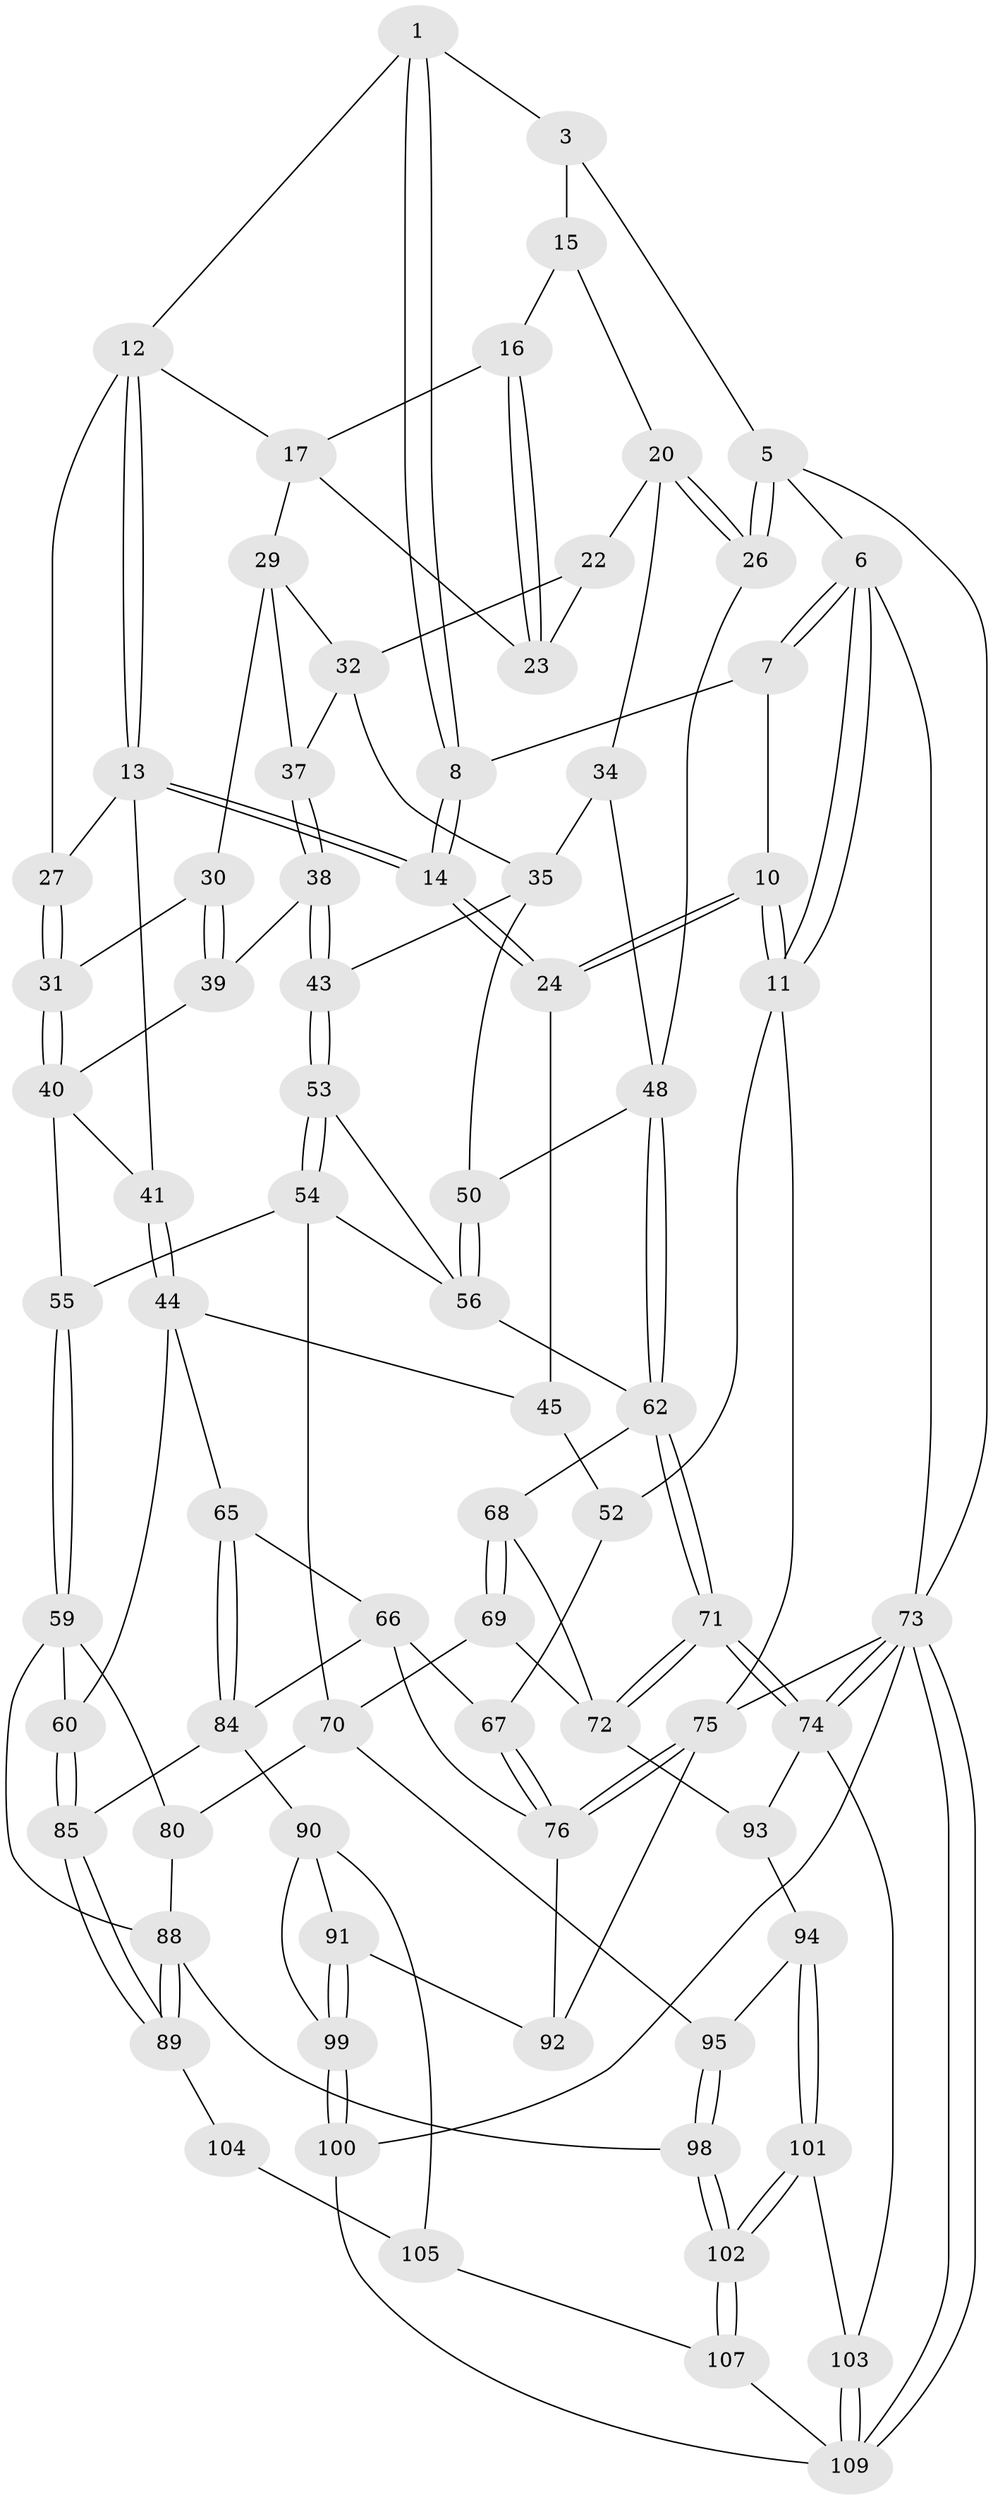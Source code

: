 // original degree distribution, {3: 0.01818181818181818, 4: 0.23636363636363636, 5: 0.5272727272727272, 6: 0.21818181818181817}
// Generated by graph-tools (version 1.1) at 2025/11/02/27/25 16:11:56]
// undirected, 77 vertices, 173 edges
graph export_dot {
graph [start="1"]
  node [color=gray90,style=filled];
  1 [pos="+0.24579489113707992+0",super="+2"];
  3 [pos="+0.7477698188656227+0",super="+4"];
  5 [pos="+1+0"];
  6 [pos="+0+0"];
  7 [pos="+0+0",super="+9"];
  8 [pos="+0.1865079389720038+0.03973354166558434"];
  10 [pos="+0+0.1602842222180459"];
  11 [pos="+0+0.16029778213897322",super="+51"];
  12 [pos="+0.4858989567989213+0",super="+18"];
  13 [pos="+0.22116489048144142+0.19613060485011924",super="+28"];
  14 [pos="+0.19913125082905508+0.19422469109959545"];
  15 [pos="+0.768646117210289+0.02330854277048661",super="+19"];
  16 [pos="+0.7678033865999159+0.02507190929064759"];
  17 [pos="+0.5413703795281012+0.13847446625881435",super="+25"];
  20 [pos="+0.9117870389522135+0.15427213697414685",super="+21"];
  22 [pos="+0.727622804363124+0.17792545347055114"];
  23 [pos="+0.7201408579900762+0.16323665732667883"];
  24 [pos="+0.18582867939067554+0.2075940171579089"];
  26 [pos="+1+0.2327468112052361"];
  27 [pos="+0.4109222985628815+0.21148560229310914"];
  29 [pos="+0.6014832310847086+0.25890458287861157",super="+33"];
  30 [pos="+0.5761835420908245+0.2766364152628011"];
  31 [pos="+0.5118017730314908+0.31025172058115114"];
  32 [pos="+0.7034556746017935+0.25873969668866503",super="+36"];
  34 [pos="+0.8549041101418755+0.2900660722590309"];
  35 [pos="+0.7674040283715516+0.31136660022311846",super="+42"];
  37 [pos="+0.6567407114420134+0.35239665552953203"];
  38 [pos="+0.6543449795772347+0.3855705878318852"];
  39 [pos="+0.6040619411495698+0.3939805995744314"];
  40 [pos="+0.5161043360526512+0.4133263931629909",super="+47"];
  41 [pos="+0.3813831687039322+0.3957459537494285"];
  43 [pos="+0.6757953852243194+0.40340045475286257"];
  44 [pos="+0.32848179528353016+0.4466660644248344",super="+61"];
  45 [pos="+0.30298216449288007+0.4277667803257718",super="+46"];
  48 [pos="+1+0.2866859468735522",super="+49"];
  50 [pos="+0.8634475910939884+0.4181408761575096"];
  52 [pos="+0.11949302527042249+0.3724762636512411",super="+58"];
  53 [pos="+0.6835368174405287+0.4431974374831643"];
  54 [pos="+0.5527971186199525+0.5173526347413878",super="+64"];
  55 [pos="+0.5240700732118724+0.5091267396341029"];
  56 [pos="+0.8677804196073565+0.43747446936774703",super="+57"];
  59 [pos="+0.45892743820309234+0.585067402860178",super="+81"];
  60 [pos="+0.32712937371253414+0.5329815626117563"];
  62 [pos="+1+0.5314406640859892",super="+63"];
  65 [pos="+0.2860275915638398+0.534597167212345"];
  66 [pos="+0.2004477884200722+0.5294421569298208",super="+82"];
  67 [pos="+0.10998953096865755+0.49486803016995434"];
  68 [pos="+0.8687606734167126+0.4441880341894555"];
  69 [pos="+0.761123333835713+0.6163261881601023"];
  70 [pos="+0.7047183417552031+0.6027838775077061",super="+79"];
  71 [pos="+1+0.7266139411731677"];
  72 [pos="+0.9174970111625297+0.5975502969300511",super="+87"];
  73 [pos="+1+1",super="+78"];
  74 [pos="+1+0.768183422172888",super="+96"];
  75 [pos="+0+0.5047680655614242",super="+77"];
  76 [pos="+0.09541294827863661+0.507967527028745",super="+83"];
  80 [pos="+0.6273939655622859+0.6682809559643874"];
  84 [pos="+0.21430703219566147+0.6559959194902725",super="+86"];
  85 [pos="+0.28783092874793953+0.7297010050114985"];
  88 [pos="+0.43716513176509136+0.7488044110375152",super="+97"];
  89 [pos="+0.3473994141549727+0.7547685050963082"];
  90 [pos="+0.2425381464667772+0.7378245230312044",super="+106"];
  91 [pos="+0.08942516846674875+0.6939414557606021"];
  92 [pos="+0.07353758770002036+0.6574438300419297"];
  93 [pos="+0.8055044736524483+0.7078332049035694"];
  94 [pos="+0.7182510311823814+0.7824441425741959"];
  95 [pos="+0.682613176140516+0.7483421358108423"];
  98 [pos="+0.5227179133269392+0.8330366290287368"];
  99 [pos="+0.025862953540556437+1"];
  100 [pos="+0+1"];
  101 [pos="+0.6911545174871122+0.8770149296319302"];
  102 [pos="+0.5548261965394521+0.940773984917601"];
  103 [pos="+0.8012416173670551+0.8865318319134079"];
  104 [pos="+0.3351205175043021+0.8030226094677269"];
  105 [pos="+0.31220605171550936+0.8807465659327448",super="+108"];
  107 [pos="+0.5159745176728697+1"];
  109 [pos="+1+1",super="+110"];
  1 -- 8;
  1 -- 8;
  1 -- 3;
  1 -- 12;
  3 -- 15 [weight=2];
  3 -- 5;
  5 -- 6;
  5 -- 26;
  5 -- 26;
  5 -- 73;
  6 -- 7;
  6 -- 7;
  6 -- 11;
  6 -- 11;
  6 -- 73;
  7 -- 8;
  7 -- 10;
  8 -- 14;
  8 -- 14;
  10 -- 11;
  10 -- 11;
  10 -- 24;
  10 -- 24;
  11 -- 75;
  11 -- 52;
  12 -- 13;
  12 -- 13;
  12 -- 17;
  12 -- 27;
  13 -- 14;
  13 -- 14;
  13 -- 41;
  13 -- 27;
  14 -- 24;
  14 -- 24;
  15 -- 16;
  15 -- 20;
  16 -- 17;
  16 -- 23;
  16 -- 23;
  17 -- 29;
  17 -- 23;
  20 -- 26;
  20 -- 26;
  20 -- 34;
  20 -- 22;
  22 -- 23;
  22 -- 32;
  24 -- 45;
  26 -- 48;
  27 -- 31;
  27 -- 31;
  29 -- 30;
  29 -- 32;
  29 -- 37;
  30 -- 31;
  30 -- 39;
  30 -- 39;
  31 -- 40;
  31 -- 40;
  32 -- 35;
  32 -- 37;
  34 -- 35;
  34 -- 48;
  35 -- 43;
  35 -- 50;
  37 -- 38;
  37 -- 38;
  38 -- 39;
  38 -- 43;
  38 -- 43;
  39 -- 40;
  40 -- 41;
  40 -- 55;
  41 -- 44;
  41 -- 44;
  43 -- 53;
  43 -- 53;
  44 -- 45;
  44 -- 65;
  44 -- 60;
  45 -- 52 [weight=2];
  48 -- 62;
  48 -- 62;
  48 -- 50;
  50 -- 56;
  50 -- 56;
  52 -- 67;
  53 -- 54;
  53 -- 54;
  53 -- 56;
  54 -- 55;
  54 -- 56;
  54 -- 70;
  55 -- 59;
  55 -- 59;
  56 -- 62;
  59 -- 60;
  59 -- 80;
  59 -- 88;
  60 -- 85;
  60 -- 85;
  62 -- 71;
  62 -- 71;
  62 -- 68;
  65 -- 66;
  65 -- 84;
  65 -- 84;
  66 -- 67;
  66 -- 76;
  66 -- 84;
  67 -- 76;
  67 -- 76;
  68 -- 69;
  68 -- 69;
  68 -- 72;
  69 -- 70;
  69 -- 72;
  70 -- 80;
  70 -- 95;
  71 -- 72;
  71 -- 72;
  71 -- 74;
  71 -- 74;
  72 -- 93;
  73 -- 74;
  73 -- 74;
  73 -- 109;
  73 -- 109;
  73 -- 100;
  73 -- 75;
  74 -- 93;
  74 -- 103;
  75 -- 76;
  75 -- 76;
  75 -- 92;
  76 -- 92;
  80 -- 88;
  84 -- 90;
  84 -- 85;
  85 -- 89;
  85 -- 89;
  88 -- 89;
  88 -- 89;
  88 -- 98;
  89 -- 104;
  90 -- 91;
  90 -- 105;
  90 -- 99;
  91 -- 92;
  91 -- 99;
  91 -- 99;
  93 -- 94;
  94 -- 95;
  94 -- 101;
  94 -- 101;
  95 -- 98;
  95 -- 98;
  98 -- 102;
  98 -- 102;
  99 -- 100;
  99 -- 100;
  100 -- 109;
  101 -- 102;
  101 -- 102;
  101 -- 103;
  102 -- 107;
  102 -- 107;
  103 -- 109;
  103 -- 109;
  104 -- 105 [weight=2];
  105 -- 107;
  107 -- 109;
}
